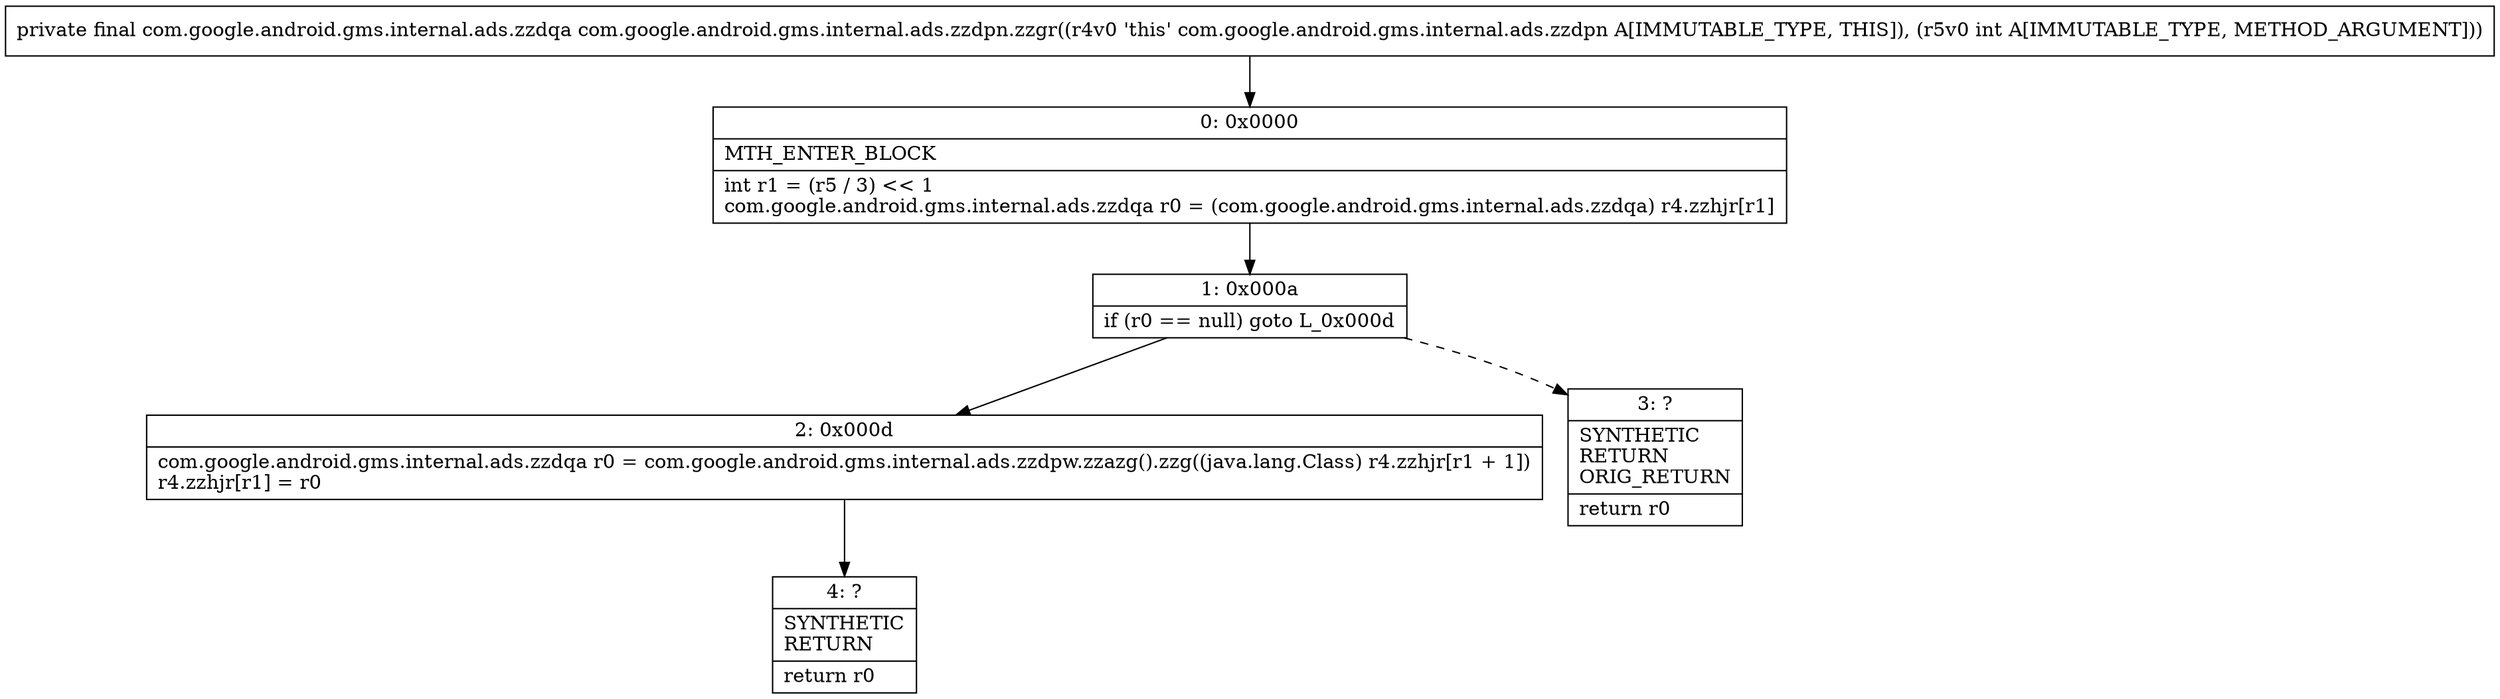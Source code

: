 digraph "CFG forcom.google.android.gms.internal.ads.zzdpn.zzgr(I)Lcom\/google\/android\/gms\/internal\/ads\/zzdqa;" {
Node_0 [shape=record,label="{0\:\ 0x0000|MTH_ENTER_BLOCK\l|int r1 = (r5 \/ 3) \<\< 1\lcom.google.android.gms.internal.ads.zzdqa r0 = (com.google.android.gms.internal.ads.zzdqa) r4.zzhjr[r1]\l}"];
Node_1 [shape=record,label="{1\:\ 0x000a|if (r0 == null) goto L_0x000d\l}"];
Node_2 [shape=record,label="{2\:\ 0x000d|com.google.android.gms.internal.ads.zzdqa r0 = com.google.android.gms.internal.ads.zzdpw.zzazg().zzg((java.lang.Class) r4.zzhjr[r1 + 1])\lr4.zzhjr[r1] = r0\l}"];
Node_3 [shape=record,label="{3\:\ ?|SYNTHETIC\lRETURN\lORIG_RETURN\l|return r0\l}"];
Node_4 [shape=record,label="{4\:\ ?|SYNTHETIC\lRETURN\l|return r0\l}"];
MethodNode[shape=record,label="{private final com.google.android.gms.internal.ads.zzdqa com.google.android.gms.internal.ads.zzdpn.zzgr((r4v0 'this' com.google.android.gms.internal.ads.zzdpn A[IMMUTABLE_TYPE, THIS]), (r5v0 int A[IMMUTABLE_TYPE, METHOD_ARGUMENT])) }"];
MethodNode -> Node_0;
Node_0 -> Node_1;
Node_1 -> Node_2;
Node_1 -> Node_3[style=dashed];
Node_2 -> Node_4;
}

